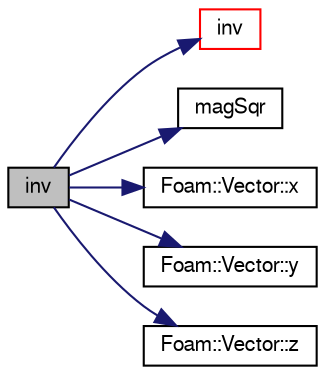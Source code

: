 digraph "inv"
{
  bgcolor="transparent";
  edge [fontname="FreeSans",fontsize="10",labelfontname="FreeSans",labelfontsize="10"];
  node [fontname="FreeSans",fontsize="10",shape=record];
  rankdir="LR";
  Node67938 [label="inv",height=0.2,width=0.4,color="black", fillcolor="grey75", style="filled", fontcolor="black"];
  Node67938 -> Node67939 [color="midnightblue",fontsize="10",style="solid",fontname="FreeSans"];
  Node67939 [label="inv",height=0.2,width=0.4,color="red",URL="$a21124.html#ac51979edadae5b8ade119dd30b88e381"];
  Node67938 -> Node67943 [color="midnightblue",fontsize="10",style="solid",fontname="FreeSans"];
  Node67943 [label="magSqr",height=0.2,width=0.4,color="black",URL="$a21124.html#ae6fff2c6981e6d9618aa5038e69def6e"];
  Node67938 -> Node67944 [color="midnightblue",fontsize="10",style="solid",fontname="FreeSans"];
  Node67944 [label="Foam::Vector::x",height=0.2,width=0.4,color="black",URL="$a28442.html#a63327976e5a8359700064a02ae22548e"];
  Node67938 -> Node67945 [color="midnightblue",fontsize="10",style="solid",fontname="FreeSans"];
  Node67945 [label="Foam::Vector::y",height=0.2,width=0.4,color="black",URL="$a28442.html#a1ee865f676fbac703a49c6654dd3ad74"];
  Node67938 -> Node67946 [color="midnightblue",fontsize="10",style="solid",fontname="FreeSans"];
  Node67946 [label="Foam::Vector::z",height=0.2,width=0.4,color="black",URL="$a28442.html#a1c8320b15610de211ec70ef966581423"];
}
